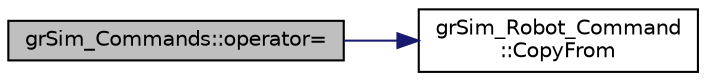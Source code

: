 digraph "grSim_Commands::operator="
{
 // INTERACTIVE_SVG=YES
  edge [fontname="Helvetica",fontsize="10",labelfontname="Helvetica",labelfontsize="10"];
  node [fontname="Helvetica",fontsize="10",shape=record];
  rankdir="LR";
  Node1 [label="grSim_Commands::operator=",height=0.2,width=0.4,color="black", fillcolor="grey75", style="filled", fontcolor="black"];
  Node1 -> Node2 [color="midnightblue",fontsize="10",style="solid",fontname="Helvetica"];
  Node2 [label="grSim_Robot_Command\l::CopyFrom",height=0.2,width=0.4,color="black", fillcolor="white", style="filled",URL="$d1/d68/classgr_sim___robot___command.html#a0ce907e2c84463064e5ac502f77f6fff"];
}
